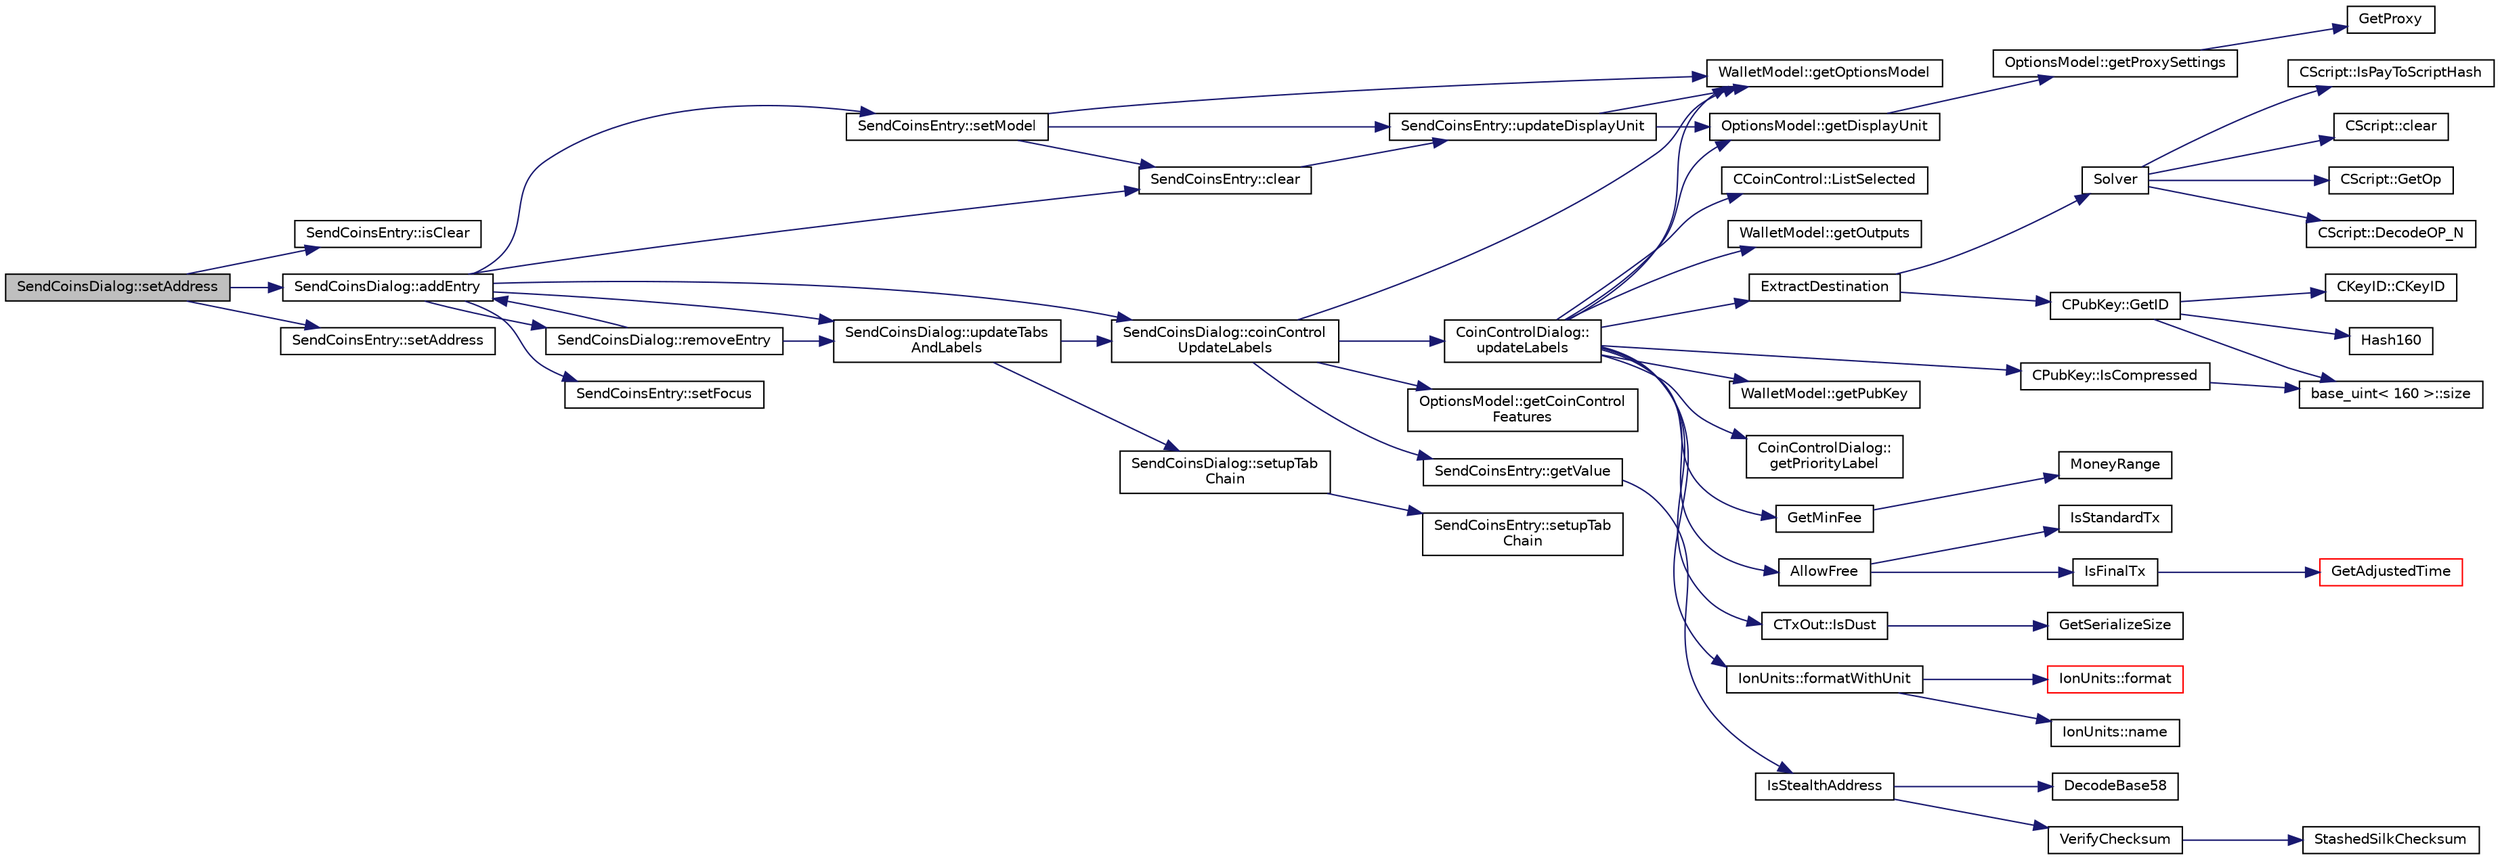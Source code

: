 digraph "SendCoinsDialog::setAddress"
{
  edge [fontname="Helvetica",fontsize="10",labelfontname="Helvetica",labelfontsize="10"];
  node [fontname="Helvetica",fontsize="10",shape=record];
  rankdir="LR";
  Node1463 [label="SendCoinsDialog::setAddress",height=0.2,width=0.4,color="black", fillcolor="grey75", style="filled", fontcolor="black"];
  Node1463 -> Node1464 [color="midnightblue",fontsize="10",style="solid",fontname="Helvetica"];
  Node1464 [label="SendCoinsEntry::isClear",height=0.2,width=0.4,color="black", fillcolor="white", style="filled",URL="$d0/dbc/class_send_coins_entry.html#a1dcce9480364868dfd0bb8782e039e57",tooltip="Return whether the entry is still empty and unedited. "];
  Node1463 -> Node1465 [color="midnightblue",fontsize="10",style="solid",fontname="Helvetica"];
  Node1465 [label="SendCoinsDialog::addEntry",height=0.2,width=0.4,color="black", fillcolor="white", style="filled",URL="$d6/de6/class_send_coins_dialog.html#a3d680a76b967641115c6ff2fa83fb62a"];
  Node1465 -> Node1466 [color="midnightblue",fontsize="10",style="solid",fontname="Helvetica"];
  Node1466 [label="SendCoinsEntry::setModel",height=0.2,width=0.4,color="black", fillcolor="white", style="filled",URL="$d0/dbc/class_send_coins_entry.html#a831f8f9a63acd77b7d66d5393e12310b"];
  Node1466 -> Node1467 [color="midnightblue",fontsize="10",style="solid",fontname="Helvetica"];
  Node1467 [label="WalletModel::getOptionsModel",height=0.2,width=0.4,color="black", fillcolor="white", style="filled",URL="$d4/d27/class_wallet_model.html#a96d53e56b3f8f07537ea2523f7a7d300"];
  Node1466 -> Node1468 [color="midnightblue",fontsize="10",style="solid",fontname="Helvetica"];
  Node1468 [label="SendCoinsEntry::updateDisplayUnit",height=0.2,width=0.4,color="black", fillcolor="white", style="filled",URL="$d0/dbc/class_send_coins_entry.html#a6ff4bd5b370545bcfd6214e866ee33f3"];
  Node1468 -> Node1467 [color="midnightblue",fontsize="10",style="solid",fontname="Helvetica"];
  Node1468 -> Node1469 [color="midnightblue",fontsize="10",style="solid",fontname="Helvetica"];
  Node1469 [label="OptionsModel::getDisplayUnit",height=0.2,width=0.4,color="black", fillcolor="white", style="filled",URL="$da/d1f/class_options_model.html#a3b6e4d4ef42be3aaba315b8cd14f468e"];
  Node1469 -> Node1470 [color="midnightblue",fontsize="10",style="solid",fontname="Helvetica"];
  Node1470 [label="OptionsModel::getProxySettings",height=0.2,width=0.4,color="black", fillcolor="white", style="filled",URL="$da/d1f/class_options_model.html#a0fa582a801df3753c2c50840c40bb350"];
  Node1470 -> Node1471 [color="midnightblue",fontsize="10",style="solid",fontname="Helvetica"];
  Node1471 [label="GetProxy",height=0.2,width=0.4,color="black", fillcolor="white", style="filled",URL="$d0/d0e/netbase_8cpp.html#a4e67b39fc1769663260d791d2f4d049d"];
  Node1466 -> Node1472 [color="midnightblue",fontsize="10",style="solid",fontname="Helvetica"];
  Node1472 [label="SendCoinsEntry::clear",height=0.2,width=0.4,color="black", fillcolor="white", style="filled",URL="$d0/dbc/class_send_coins_entry.html#abff66fcd456c82144e7a2c410f5082ac"];
  Node1472 -> Node1468 [color="midnightblue",fontsize="10",style="solid",fontname="Helvetica"];
  Node1465 -> Node1473 [color="midnightblue",fontsize="10",style="solid",fontname="Helvetica"];
  Node1473 [label="SendCoinsDialog::removeEntry",height=0.2,width=0.4,color="black", fillcolor="white", style="filled",URL="$d6/de6/class_send_coins_dialog.html#aabd82a79bd2358493f36425f1d62136b"];
  Node1473 -> Node1465 [color="midnightblue",fontsize="10",style="solid",fontname="Helvetica"];
  Node1473 -> Node1474 [color="midnightblue",fontsize="10",style="solid",fontname="Helvetica"];
  Node1474 [label="SendCoinsDialog::updateTabs\lAndLabels",height=0.2,width=0.4,color="black", fillcolor="white", style="filled",URL="$d6/de6/class_send_coins_dialog.html#a3b834c739f7d02d8086a2bf58525c5f0"];
  Node1474 -> Node1475 [color="midnightblue",fontsize="10",style="solid",fontname="Helvetica"];
  Node1475 [label="SendCoinsDialog::setupTab\lChain",height=0.2,width=0.4,color="black", fillcolor="white", style="filled",URL="$d6/de6/class_send_coins_dialog.html#a689658987f2af0896f25bf37bb945d91",tooltip="Set up the tab chain manually, as Qt messes up the tab chain by default in some cases (issue https://..."];
  Node1475 -> Node1476 [color="midnightblue",fontsize="10",style="solid",fontname="Helvetica"];
  Node1476 [label="SendCoinsEntry::setupTab\lChain",height=0.2,width=0.4,color="black", fillcolor="white", style="filled",URL="$d0/dbc/class_send_coins_entry.html#aa431a0bf53174b3a012fe224e472bc13",tooltip="Set up the tab chain manually, as Qt messes up the tab chain by default in some cases (issue https://..."];
  Node1474 -> Node1477 [color="midnightblue",fontsize="10",style="solid",fontname="Helvetica"];
  Node1477 [label="SendCoinsDialog::coinControl\lUpdateLabels",height=0.2,width=0.4,color="black", fillcolor="white", style="filled",URL="$d6/de6/class_send_coins_dialog.html#ae4f429aabcaf309aa314b90049be2a74"];
  Node1477 -> Node1467 [color="midnightblue",fontsize="10",style="solid",fontname="Helvetica"];
  Node1477 -> Node1478 [color="midnightblue",fontsize="10",style="solid",fontname="Helvetica"];
  Node1478 [label="OptionsModel::getCoinControl\lFeatures",height=0.2,width=0.4,color="black", fillcolor="white", style="filled",URL="$da/d1f/class_options_model.html#ace6c871068f613aee277e37bfdc988c0"];
  Node1477 -> Node1479 [color="midnightblue",fontsize="10",style="solid",fontname="Helvetica"];
  Node1479 [label="SendCoinsEntry::getValue",height=0.2,width=0.4,color="black", fillcolor="white", style="filled",URL="$d0/dbc/class_send_coins_entry.html#af36fb0ed9e2e07079c1a982b31e793c8"];
  Node1479 -> Node1480 [color="midnightblue",fontsize="10",style="solid",fontname="Helvetica"];
  Node1480 [label="IsStealthAddress",height=0.2,width=0.4,color="black", fillcolor="white", style="filled",URL="$db/d2d/stealth_8cpp.html#a26c89afcb720e8b1a9c9dadaee26757b"];
  Node1480 -> Node1481 [color="midnightblue",fontsize="10",style="solid",fontname="Helvetica"];
  Node1481 [label="DecodeBase58",height=0.2,width=0.4,color="black", fillcolor="white", style="filled",URL="$db/d9c/base58_8cpp.html#a0f74d1d6e7e982cad4b0e538acea4538",tooltip="Decode a base58-encoded string (psz) into a byte vector (vchRet). "];
  Node1480 -> Node1482 [color="midnightblue",fontsize="10",style="solid",fontname="Helvetica"];
  Node1482 [label="VerifyChecksum",height=0.2,width=0.4,color="black", fillcolor="white", style="filled",URL="$db/d2d/stealth_8cpp.html#a5ff6f6775db5f747f5088c7ef8264b74"];
  Node1482 -> Node1483 [color="midnightblue",fontsize="10",style="solid",fontname="Helvetica"];
  Node1483 [label="StashedSilkChecksum",height=0.2,width=0.4,color="black", fillcolor="white", style="filled",URL="$db/d2d/stealth_8cpp.html#abb79a3b98a10b85daf3f3ff35c1cbfa8"];
  Node1477 -> Node1484 [color="midnightblue",fontsize="10",style="solid",fontname="Helvetica"];
  Node1484 [label="CoinControlDialog::\lupdateLabels",height=0.2,width=0.4,color="black", fillcolor="white", style="filled",URL="$dd/dfb/class_coin_control_dialog.html#a4fc60e89b097952ff22dc0f9c58c87d9"];
  Node1484 -> Node1485 [color="midnightblue",fontsize="10",style="solid",fontname="Helvetica"];
  Node1485 [label="CCoinControl::ListSelected",height=0.2,width=0.4,color="black", fillcolor="white", style="filled",URL="$dc/d48/class_c_coin_control.html#a176b3a32b5f623fe25b8e61ca561422e"];
  Node1484 -> Node1486 [color="midnightblue",fontsize="10",style="solid",fontname="Helvetica"];
  Node1486 [label="WalletModel::getOutputs",height=0.2,width=0.4,color="black", fillcolor="white", style="filled",URL="$d4/d27/class_wallet_model.html#a5237ea4d9724807a05e2944e5ce6f181"];
  Node1484 -> Node1487 [color="midnightblue",fontsize="10",style="solid",fontname="Helvetica"];
  Node1487 [label="ExtractDestination",height=0.2,width=0.4,color="black", fillcolor="white", style="filled",URL="$dd/d0f/script_8cpp.html#a951f7e601746ae076afdf3169ecca2fc"];
  Node1487 -> Node1488 [color="midnightblue",fontsize="10",style="solid",fontname="Helvetica"];
  Node1488 [label="Solver",height=0.2,width=0.4,color="black", fillcolor="white", style="filled",URL="$dd/d0f/script_8cpp.html#a6ee6be50bff44464e905680c6fcee6dc"];
  Node1488 -> Node1489 [color="midnightblue",fontsize="10",style="solid",fontname="Helvetica"];
  Node1489 [label="CScript::IsPayToScriptHash",height=0.2,width=0.4,color="black", fillcolor="white", style="filled",URL="$d9/d4b/class_c_script.html#a0c3729c606d318923dc06f95d85a0971"];
  Node1488 -> Node1490 [color="midnightblue",fontsize="10",style="solid",fontname="Helvetica"];
  Node1490 [label="CScript::clear",height=0.2,width=0.4,color="black", fillcolor="white", style="filled",URL="$d9/d4b/class_c_script.html#a7b2baf842621f07c4939408acf63377c"];
  Node1488 -> Node1491 [color="midnightblue",fontsize="10",style="solid",fontname="Helvetica"];
  Node1491 [label="CScript::GetOp",height=0.2,width=0.4,color="black", fillcolor="white", style="filled",URL="$d9/d4b/class_c_script.html#a94635ed93d8d244ec3acfa83f9ecfe5f"];
  Node1488 -> Node1492 [color="midnightblue",fontsize="10",style="solid",fontname="Helvetica"];
  Node1492 [label="CScript::DecodeOP_N",height=0.2,width=0.4,color="black", fillcolor="white", style="filled",URL="$d9/d4b/class_c_script.html#a7f975fca06b3e9a17da8ba23c7647e2e"];
  Node1487 -> Node1493 [color="midnightblue",fontsize="10",style="solid",fontname="Helvetica"];
  Node1493 [label="CPubKey::GetID",height=0.2,width=0.4,color="black", fillcolor="white", style="filled",URL="$da/d4e/class_c_pub_key.html#a2675f7e6f72eff68e7a5227289feb021"];
  Node1493 -> Node1494 [color="midnightblue",fontsize="10",style="solid",fontname="Helvetica"];
  Node1494 [label="CKeyID::CKeyID",height=0.2,width=0.4,color="black", fillcolor="white", style="filled",URL="$dd/d88/class_c_key_i_d.html#a01dbd3c37820a2ffe89d106c6a7cf53d"];
  Node1493 -> Node1495 [color="midnightblue",fontsize="10",style="solid",fontname="Helvetica"];
  Node1495 [label="Hash160",height=0.2,width=0.4,color="black", fillcolor="white", style="filled",URL="$db/dfb/hash_8h.html#a4490f70ddae16e9e48460a0416a48a6b"];
  Node1493 -> Node1496 [color="midnightblue",fontsize="10",style="solid",fontname="Helvetica"];
  Node1496 [label="base_uint\< 160 \>::size",height=0.2,width=0.4,color="black", fillcolor="white", style="filled",URL="$da/df7/classbase__uint.html#a1f49b034e686269601ea89b0319b8004"];
  Node1484 -> Node1497 [color="midnightblue",fontsize="10",style="solid",fontname="Helvetica"];
  Node1497 [label="WalletModel::getPubKey",height=0.2,width=0.4,color="black", fillcolor="white", style="filled",URL="$d4/d27/class_wallet_model.html#abe0b4462654768f301d1f758f7907ca2"];
  Node1484 -> Node1498 [color="midnightblue",fontsize="10",style="solid",fontname="Helvetica"];
  Node1498 [label="CPubKey::IsCompressed",height=0.2,width=0.4,color="black", fillcolor="white", style="filled",URL="$da/d4e/class_c_pub_key.html#a25f8b70340ad20ddab0f80ec4cee9396"];
  Node1498 -> Node1496 [color="midnightblue",fontsize="10",style="solid",fontname="Helvetica"];
  Node1484 -> Node1499 [color="midnightblue",fontsize="10",style="solid",fontname="Helvetica"];
  Node1499 [label="CoinControlDialog::\lgetPriorityLabel",height=0.2,width=0.4,color="black", fillcolor="white", style="filled",URL="$dd/dfb/class_coin_control_dialog.html#a7285f91e6d9b510084966f4229146bcd"];
  Node1484 -> Node1500 [color="midnightblue",fontsize="10",style="solid",fontname="Helvetica"];
  Node1500 [label="GetMinFee",height=0.2,width=0.4,color="black", fillcolor="white", style="filled",URL="$df/d0a/main_8cpp.html#a95215e52b78d3270b416dc7b83a306fe"];
  Node1500 -> Node1501 [color="midnightblue",fontsize="10",style="solid",fontname="Helvetica"];
  Node1501 [label="MoneyRange",height=0.2,width=0.4,color="black", fillcolor="white", style="filled",URL="$dd/d2f/amount_8h.html#a12db56a9a1c931941f0943ecbb278aae"];
  Node1484 -> Node1502 [color="midnightblue",fontsize="10",style="solid",fontname="Helvetica"];
  Node1502 [label="AllowFree",height=0.2,width=0.4,color="black", fillcolor="white", style="filled",URL="$d4/dbf/main_8h.html#ae6c67bac023a01f1ae29b7f2f4505bba"];
  Node1502 -> Node1503 [color="midnightblue",fontsize="10",style="solid",fontname="Helvetica"];
  Node1503 [label="IsStandardTx",height=0.2,width=0.4,color="black", fillcolor="white", style="filled",URL="$d4/dbf/main_8h.html#a74832d5d658916e73adb139fd60e2354",tooltip="Check for standard transaction types. "];
  Node1502 -> Node1504 [color="midnightblue",fontsize="10",style="solid",fontname="Helvetica"];
  Node1504 [label="IsFinalTx",height=0.2,width=0.4,color="black", fillcolor="white", style="filled",URL="$d4/dbf/main_8h.html#aa7ca31ac11bff224c6b0ac27fccce7b5"];
  Node1504 -> Node1505 [color="midnightblue",fontsize="10",style="solid",fontname="Helvetica"];
  Node1505 [label="GetAdjustedTime",height=0.2,width=0.4,color="red", fillcolor="white", style="filled",URL="$df/d2d/util_8cpp.html#a09f81b9c7650f898cf3cf305b87547e6"];
  Node1484 -> Node1508 [color="midnightblue",fontsize="10",style="solid",fontname="Helvetica"];
  Node1508 [label="CTxOut::IsDust",height=0.2,width=0.4,color="black", fillcolor="white", style="filled",URL="$d2/db7/class_c_tx_out.html#aea509406c87cc1495fb1b1d832eff063"];
  Node1508 -> Node1509 [color="midnightblue",fontsize="10",style="solid",fontname="Helvetica"];
  Node1509 [label="GetSerializeSize",height=0.2,width=0.4,color="black", fillcolor="white", style="filled",URL="$df/d9d/serialize_8h.html#a48239e478ae730373d1984fe304ca025"];
  Node1484 -> Node1467 [color="midnightblue",fontsize="10",style="solid",fontname="Helvetica"];
  Node1484 -> Node1469 [color="midnightblue",fontsize="10",style="solid",fontname="Helvetica"];
  Node1484 -> Node1510 [color="midnightblue",fontsize="10",style="solid",fontname="Helvetica"];
  Node1510 [label="IonUnits::formatWithUnit",height=0.2,width=0.4,color="black", fillcolor="white", style="filled",URL="$d7/dab/class_ion_units.html#a07052cd4b4b8496b73ffe657432a8624",tooltip="Format as string (with unit) "];
  Node1510 -> Node1511 [color="midnightblue",fontsize="10",style="solid",fontname="Helvetica"];
  Node1511 [label="IonUnits::format",height=0.2,width=0.4,color="red", fillcolor="white", style="filled",URL="$d7/dab/class_ion_units.html#a7cf8cdbd0a24c418ae91b511fac5bee4",tooltip="Format as string. "];
  Node1510 -> Node1515 [color="midnightblue",fontsize="10",style="solid",fontname="Helvetica"];
  Node1515 [label="IonUnits::name",height=0.2,width=0.4,color="black", fillcolor="white", style="filled",URL="$d7/dab/class_ion_units.html#a5bb4881389b09aeeb0bc235e87e0a42f",tooltip="Short name. "];
  Node1465 -> Node1477 [color="midnightblue",fontsize="10",style="solid",fontname="Helvetica"];
  Node1465 -> Node1474 [color="midnightblue",fontsize="10",style="solid",fontname="Helvetica"];
  Node1465 -> Node1472 [color="midnightblue",fontsize="10",style="solid",fontname="Helvetica"];
  Node1465 -> Node1516 [color="midnightblue",fontsize="10",style="solid",fontname="Helvetica"];
  Node1516 [label="SendCoinsEntry::setFocus",height=0.2,width=0.4,color="black", fillcolor="white", style="filled",URL="$d0/dbc/class_send_coins_entry.html#a0dcb8720f234165b37f8b45b035320cc"];
  Node1463 -> Node1517 [color="midnightblue",fontsize="10",style="solid",fontname="Helvetica"];
  Node1517 [label="SendCoinsEntry::setAddress",height=0.2,width=0.4,color="black", fillcolor="white", style="filled",URL="$d0/dbc/class_send_coins_entry.html#a19aa4ce19ff25687203ac0790c241fee"];
}
